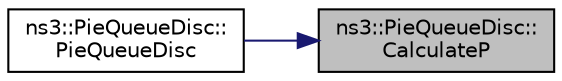 digraph "ns3::PieQueueDisc::CalculateP"
{
 // LATEX_PDF_SIZE
  edge [fontname="Helvetica",fontsize="10",labelfontname="Helvetica",labelfontsize="10"];
  node [fontname="Helvetica",fontsize="10",shape=record];
  rankdir="RL";
  Node1 [label="ns3::PieQueueDisc::\lCalculateP",height=0.2,width=0.4,color="black", fillcolor="grey75", style="filled", fontcolor="black",tooltip="Periodically update the drop probability based on the delay samples: not only the current delay sampl..."];
  Node1 -> Node2 [dir="back",color="midnightblue",fontsize="10",style="solid",fontname="Helvetica"];
  Node2 [label="ns3::PieQueueDisc::\lPieQueueDisc",height=0.2,width=0.4,color="black", fillcolor="white", style="filled",URL="$classns3_1_1_pie_queue_disc.html#ad960f4cf2fd0d2c6e25e05c4cbb12ef8",tooltip="PieQueueDisc Constructor."];
}
